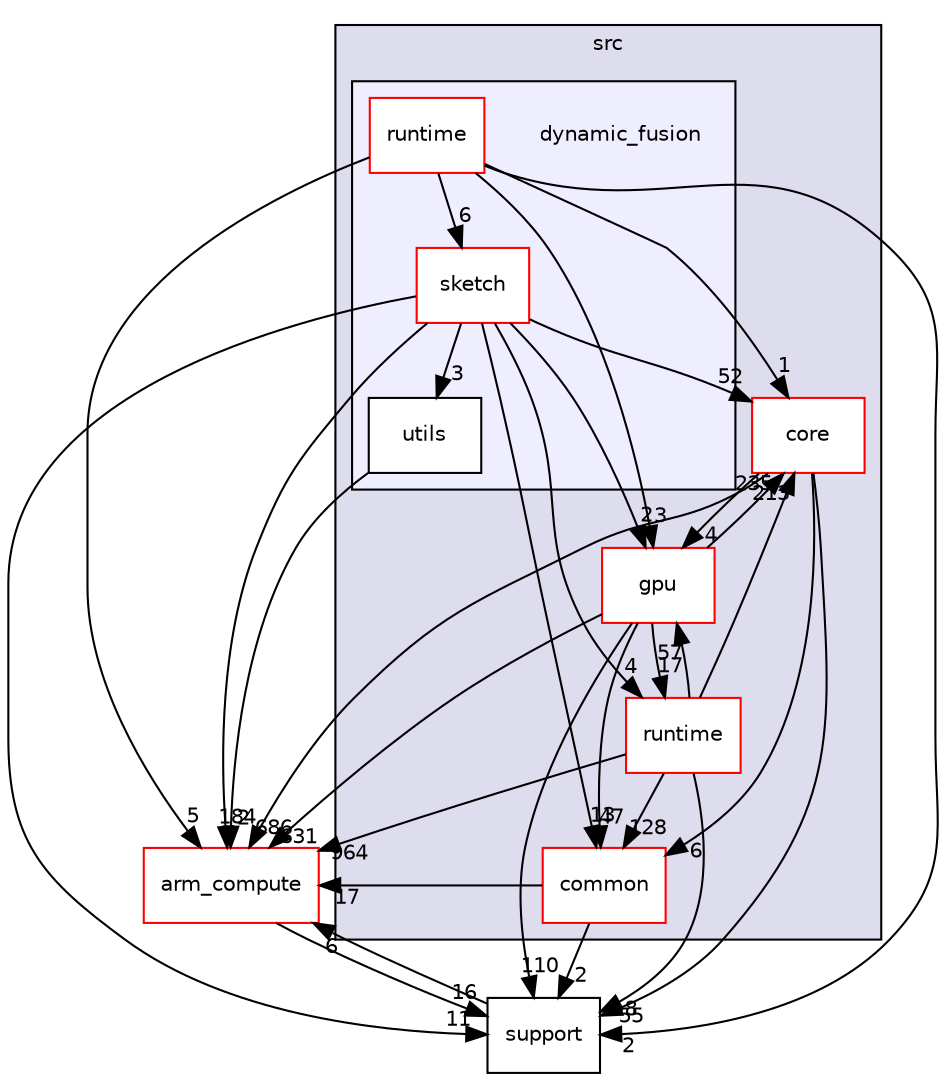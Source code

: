 digraph "src/dynamic_fusion" {
  compound=true
  node [ fontsize="10", fontname="Helvetica"];
  edge [ labelfontsize="10", labelfontname="Helvetica"];
  subgraph clusterdir_68267d1309a1af8e8297ef4c3efbcdba {
    graph [ bgcolor="#ddddee", pencolor="black", label="src" fontname="Helvetica", fontsize="10", URL="dir_68267d1309a1af8e8297ef4c3efbcdba.xhtml"]
  dir_aebb8dcc11953d78e620bbef0b9e2183 [shape=box label="core" fillcolor="white" style="filled" color="red" URL="dir_aebb8dcc11953d78e620bbef0b9e2183.xhtml"];
  dir_cf895c1ed808af158264b2f3d8d7f8f0 [shape=box label="gpu" fillcolor="white" style="filled" color="red" URL="dir_cf895c1ed808af158264b2f3d8d7f8f0.xhtml"];
  dir_fdedb0aba14d44ce9d99bc100e026e6a [shape=box label="common" fillcolor="white" style="filled" color="red" URL="dir_fdedb0aba14d44ce9d99bc100e026e6a.xhtml"];
  dir_bf9f26469d00835ba20ff8d80ee5a804 [shape=box label="runtime" fillcolor="white" style="filled" color="red" URL="dir_bf9f26469d00835ba20ff8d80ee5a804.xhtml"];
  subgraph clusterdir_5ff8356557e4f59c6a20c3735e8d2267 {
    graph [ bgcolor="#eeeeff", pencolor="black", label="" URL="dir_5ff8356557e4f59c6a20c3735e8d2267.xhtml"];
    dir_5ff8356557e4f59c6a20c3735e8d2267 [shape=plaintext label="dynamic_fusion"];
  dir_eaf4b15cb81d70a78c44ed9b3a3ab41e [shape=box label="runtime" fillcolor="white" style="filled" color="red" URL="dir_eaf4b15cb81d70a78c44ed9b3a3ab41e.xhtml"];
  dir_729ca8b25cabcdcb8b11b571ea7b237a [shape=box label="sketch" fillcolor="white" style="filled" color="red" URL="dir_729ca8b25cabcdcb8b11b571ea7b237a.xhtml"];
  dir_8824b015e2d84b32c32abeb682f6ceb8 [shape=box label="utils" fillcolor="white" style="filled" URL="dir_8824b015e2d84b32c32abeb682f6ceb8.xhtml"];
  }
  }
  dir_214608ef36d61442cb2b0c1c4e9a7def [shape=box label="arm_compute" fillcolor="white" style="filled" color="red" URL="dir_214608ef36d61442cb2b0c1c4e9a7def.xhtml"];
  dir_5815af820a9cc9481f1d0990a0d60286 [shape=box label="support" URL="dir_5815af820a9cc9481f1d0990a0d60286.xhtml"];
  dir_cf895c1ed808af158264b2f3d8d7f8f0->dir_214608ef36d61442cb2b0c1c4e9a7def [headlabel="631", labeldistance=1.5 headhref="dir_000004_000000.xhtml"];
  dir_cf895c1ed808af158264b2f3d8d7f8f0->dir_aebb8dcc11953d78e620bbef0b9e2183 [headlabel="235", labeldistance=1.5 headhref="dir_000004_000017.xhtml"];
  dir_cf895c1ed808af158264b2f3d8d7f8f0->dir_bf9f26469d00835ba20ff8d80ee5a804 [headlabel="17", labeldistance=1.5 headhref="dir_000004_000035.xhtml"];
  dir_cf895c1ed808af158264b2f3d8d7f8f0->dir_fdedb0aba14d44ce9d99bc100e026e6a [headlabel="47", labeldistance=1.5 headhref="dir_000004_000016.xhtml"];
  dir_cf895c1ed808af158264b2f3d8d7f8f0->dir_5815af820a9cc9481f1d0990a0d60286 [headlabel="110", labeldistance=1.5 headhref="dir_000004_000031.xhtml"];
  dir_8824b015e2d84b32c32abeb682f6ceb8->dir_214608ef36d61442cb2b0c1c4e9a7def [headlabel="2", labeldistance=1.5 headhref="dir_000034_000000.xhtml"];
  dir_eaf4b15cb81d70a78c44ed9b3a3ab41e->dir_214608ef36d61442cb2b0c1c4e9a7def [headlabel="5", labeldistance=1.5 headhref="dir_000499_000000.xhtml"];
  dir_eaf4b15cb81d70a78c44ed9b3a3ab41e->dir_5815af820a9cc9481f1d0990a0d60286 [headlabel="2", labeldistance=1.5 headhref="dir_000499_000031.xhtml"];
  dir_eaf4b15cb81d70a78c44ed9b3a3ab41e->dir_729ca8b25cabcdcb8b11b571ea7b237a [headlabel="6", labeldistance=1.5 headhref="dir_000499_000021.xhtml"];
  dir_eaf4b15cb81d70a78c44ed9b3a3ab41e->dir_aebb8dcc11953d78e620bbef0b9e2183 [headlabel="1", labeldistance=1.5 headhref="dir_000499_000017.xhtml"];
  dir_eaf4b15cb81d70a78c44ed9b3a3ab41e->dir_cf895c1ed808af158264b2f3d8d7f8f0 [headlabel="3", labeldistance=1.5 headhref="dir_000499_000004.xhtml"];
  dir_729ca8b25cabcdcb8b11b571ea7b237a->dir_214608ef36d61442cb2b0c1c4e9a7def [headlabel="184", labeldistance=1.5 headhref="dir_000021_000000.xhtml"];
  dir_729ca8b25cabcdcb8b11b571ea7b237a->dir_5815af820a9cc9481f1d0990a0d60286 [headlabel="11", labeldistance=1.5 headhref="dir_000021_000031.xhtml"];
  dir_729ca8b25cabcdcb8b11b571ea7b237a->dir_8824b015e2d84b32c32abeb682f6ceb8 [headlabel="3", labeldistance=1.5 headhref="dir_000021_000034.xhtml"];
  dir_729ca8b25cabcdcb8b11b571ea7b237a->dir_aebb8dcc11953d78e620bbef0b9e2183 [headlabel="52", labeldistance=1.5 headhref="dir_000021_000017.xhtml"];
  dir_729ca8b25cabcdcb8b11b571ea7b237a->dir_bf9f26469d00835ba20ff8d80ee5a804 [headlabel="4", labeldistance=1.5 headhref="dir_000021_000035.xhtml"];
  dir_729ca8b25cabcdcb8b11b571ea7b237a->dir_cf895c1ed808af158264b2f3d8d7f8f0 [headlabel="2", labeldistance=1.5 headhref="dir_000021_000004.xhtml"];
  dir_729ca8b25cabcdcb8b11b571ea7b237a->dir_fdedb0aba14d44ce9d99bc100e026e6a [headlabel="13", labeldistance=1.5 headhref="dir_000021_000016.xhtml"];
  dir_214608ef36d61442cb2b0c1c4e9a7def->dir_5815af820a9cc9481f1d0990a0d60286 [headlabel="16", labeldistance=1.5 headhref="dir_000000_000031.xhtml"];
  dir_aebb8dcc11953d78e620bbef0b9e2183->dir_214608ef36d61442cb2b0c1c4e9a7def [headlabel="686", labeldistance=1.5 headhref="dir_000017_000000.xhtml"];
  dir_aebb8dcc11953d78e620bbef0b9e2183->dir_5815af820a9cc9481f1d0990a0d60286 [headlabel="55", labeldistance=1.5 headhref="dir_000017_000031.xhtml"];
  dir_aebb8dcc11953d78e620bbef0b9e2183->dir_cf895c1ed808af158264b2f3d8d7f8f0 [headlabel="4", labeldistance=1.5 headhref="dir_000017_000004.xhtml"];
  dir_aebb8dcc11953d78e620bbef0b9e2183->dir_fdedb0aba14d44ce9d99bc100e026e6a [headlabel="6", labeldistance=1.5 headhref="dir_000017_000016.xhtml"];
  dir_bf9f26469d00835ba20ff8d80ee5a804->dir_214608ef36d61442cb2b0c1c4e9a7def [headlabel="964", labeldistance=1.5 headhref="dir_000035_000000.xhtml"];
  dir_bf9f26469d00835ba20ff8d80ee5a804->dir_5815af820a9cc9481f1d0990a0d60286 [headlabel="8", labeldistance=1.5 headhref="dir_000035_000031.xhtml"];
  dir_bf9f26469d00835ba20ff8d80ee5a804->dir_aebb8dcc11953d78e620bbef0b9e2183 [headlabel="213", labeldistance=1.5 headhref="dir_000035_000017.xhtml"];
  dir_bf9f26469d00835ba20ff8d80ee5a804->dir_cf895c1ed808af158264b2f3d8d7f8f0 [headlabel="57", labeldistance=1.5 headhref="dir_000035_000004.xhtml"];
  dir_bf9f26469d00835ba20ff8d80ee5a804->dir_fdedb0aba14d44ce9d99bc100e026e6a [headlabel="128", labeldistance=1.5 headhref="dir_000035_000016.xhtml"];
  dir_5815af820a9cc9481f1d0990a0d60286->dir_214608ef36d61442cb2b0c1c4e9a7def [headlabel="6", labeldistance=1.5 headhref="dir_000031_000000.xhtml"];
  dir_fdedb0aba14d44ce9d99bc100e026e6a->dir_214608ef36d61442cb2b0c1c4e9a7def [headlabel="17", labeldistance=1.5 headhref="dir_000016_000000.xhtml"];
  dir_fdedb0aba14d44ce9d99bc100e026e6a->dir_5815af820a9cc9481f1d0990a0d60286 [headlabel="2", labeldistance=1.5 headhref="dir_000016_000031.xhtml"];
}
